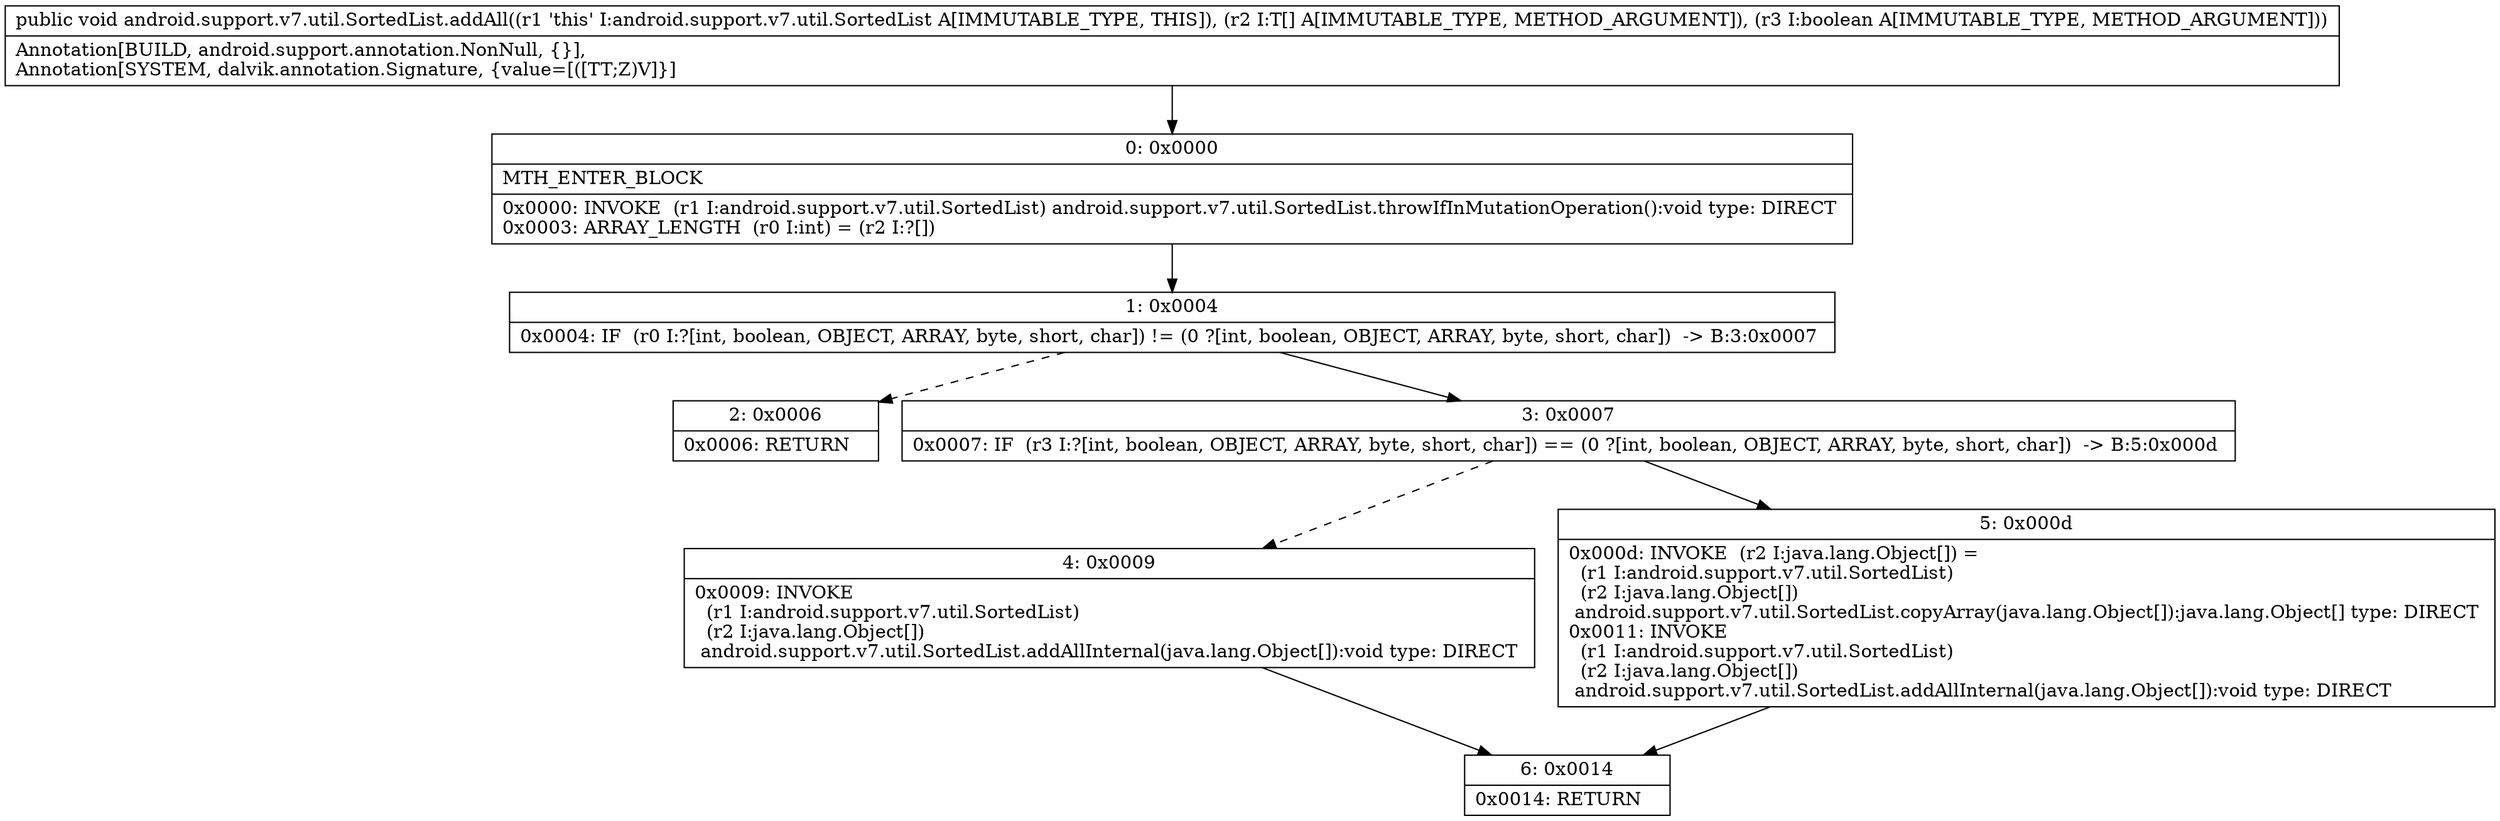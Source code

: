 digraph "CFG forandroid.support.v7.util.SortedList.addAll([Ljava\/lang\/Object;Z)V" {
Node_0 [shape=record,label="{0\:\ 0x0000|MTH_ENTER_BLOCK\l|0x0000: INVOKE  (r1 I:android.support.v7.util.SortedList) android.support.v7.util.SortedList.throwIfInMutationOperation():void type: DIRECT \l0x0003: ARRAY_LENGTH  (r0 I:int) = (r2 I:?[]) \l}"];
Node_1 [shape=record,label="{1\:\ 0x0004|0x0004: IF  (r0 I:?[int, boolean, OBJECT, ARRAY, byte, short, char]) != (0 ?[int, boolean, OBJECT, ARRAY, byte, short, char])  \-\> B:3:0x0007 \l}"];
Node_2 [shape=record,label="{2\:\ 0x0006|0x0006: RETURN   \l}"];
Node_3 [shape=record,label="{3\:\ 0x0007|0x0007: IF  (r3 I:?[int, boolean, OBJECT, ARRAY, byte, short, char]) == (0 ?[int, boolean, OBJECT, ARRAY, byte, short, char])  \-\> B:5:0x000d \l}"];
Node_4 [shape=record,label="{4\:\ 0x0009|0x0009: INVOKE  \l  (r1 I:android.support.v7.util.SortedList)\l  (r2 I:java.lang.Object[])\l android.support.v7.util.SortedList.addAllInternal(java.lang.Object[]):void type: DIRECT \l}"];
Node_5 [shape=record,label="{5\:\ 0x000d|0x000d: INVOKE  (r2 I:java.lang.Object[]) = \l  (r1 I:android.support.v7.util.SortedList)\l  (r2 I:java.lang.Object[])\l android.support.v7.util.SortedList.copyArray(java.lang.Object[]):java.lang.Object[] type: DIRECT \l0x0011: INVOKE  \l  (r1 I:android.support.v7.util.SortedList)\l  (r2 I:java.lang.Object[])\l android.support.v7.util.SortedList.addAllInternal(java.lang.Object[]):void type: DIRECT \l}"];
Node_6 [shape=record,label="{6\:\ 0x0014|0x0014: RETURN   \l}"];
MethodNode[shape=record,label="{public void android.support.v7.util.SortedList.addAll((r1 'this' I:android.support.v7.util.SortedList A[IMMUTABLE_TYPE, THIS]), (r2 I:T[] A[IMMUTABLE_TYPE, METHOD_ARGUMENT]), (r3 I:boolean A[IMMUTABLE_TYPE, METHOD_ARGUMENT]))  | Annotation[BUILD, android.support.annotation.NonNull, \{\}], \lAnnotation[SYSTEM, dalvik.annotation.Signature, \{value=[([TT;Z)V]\}]\l}"];
MethodNode -> Node_0;
Node_0 -> Node_1;
Node_1 -> Node_2[style=dashed];
Node_1 -> Node_3;
Node_3 -> Node_4[style=dashed];
Node_3 -> Node_5;
Node_4 -> Node_6;
Node_5 -> Node_6;
}

